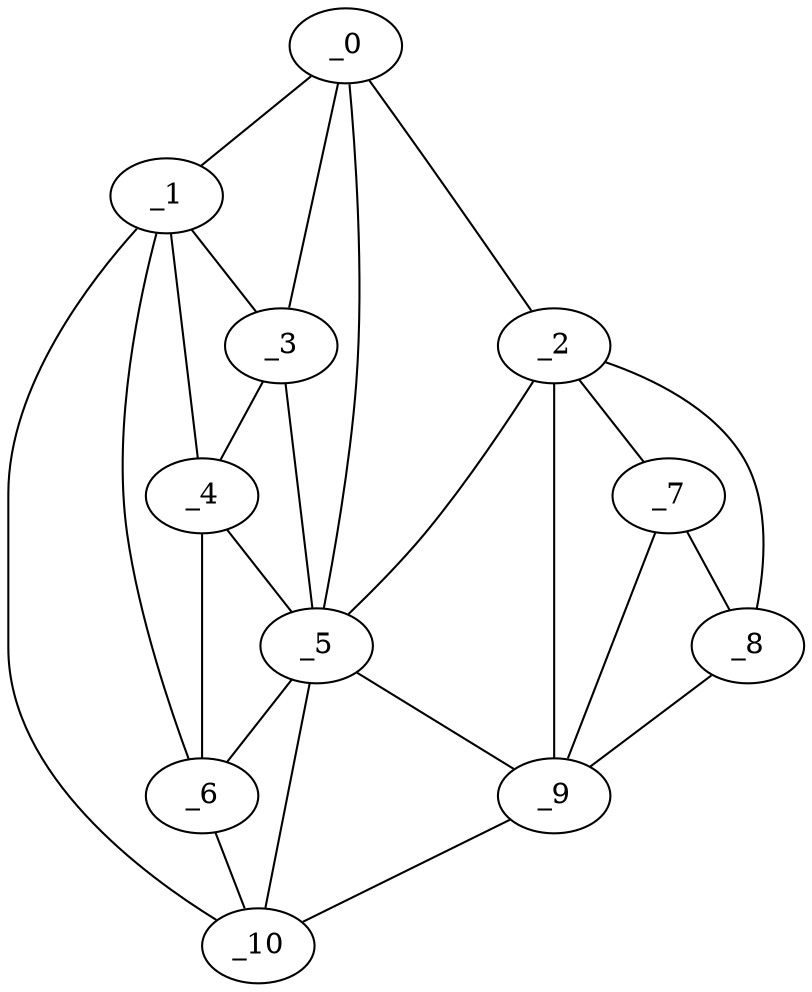 graph "obj50__30.gxl" {
	_0	 [x=40,
		y=78];
	_1	 [x=40,
		y=95];
	_0 -- _1	 [valence=1];
	_2	 [x=46,
		y=39];
	_0 -- _2	 [valence=1];
	_3	 [x=46,
		y=86];
	_0 -- _3	 [valence=2];
	_5	 [x=58,
		y=80];
	_0 -- _5	 [valence=1];
	_1 -- _3	 [valence=2];
	_4	 [x=52,
		y=89];
	_1 -- _4	 [valence=2];
	_6	 [x=58,
		y=98];
	_1 -- _6	 [valence=2];
	_10	 [x=97,
		y=116];
	_1 -- _10	 [valence=1];
	_2 -- _5	 [valence=1];
	_7	 [x=69,
		y=18];
	_2 -- _7	 [valence=1];
	_8	 [x=72,
		y=10];
	_2 -- _8	 [valence=1];
	_9	 [x=82,
		y=39];
	_2 -- _9	 [valence=2];
	_3 -- _4	 [valence=2];
	_3 -- _5	 [valence=2];
	_4 -- _5	 [valence=1];
	_4 -- _6	 [valence=1];
	_5 -- _6	 [valence=2];
	_5 -- _9	 [valence=2];
	_5 -- _10	 [valence=2];
	_6 -- _10	 [valence=1];
	_7 -- _8	 [valence=2];
	_7 -- _9	 [valence=2];
	_8 -- _9	 [valence=1];
	_9 -- _10	 [valence=1];
}
